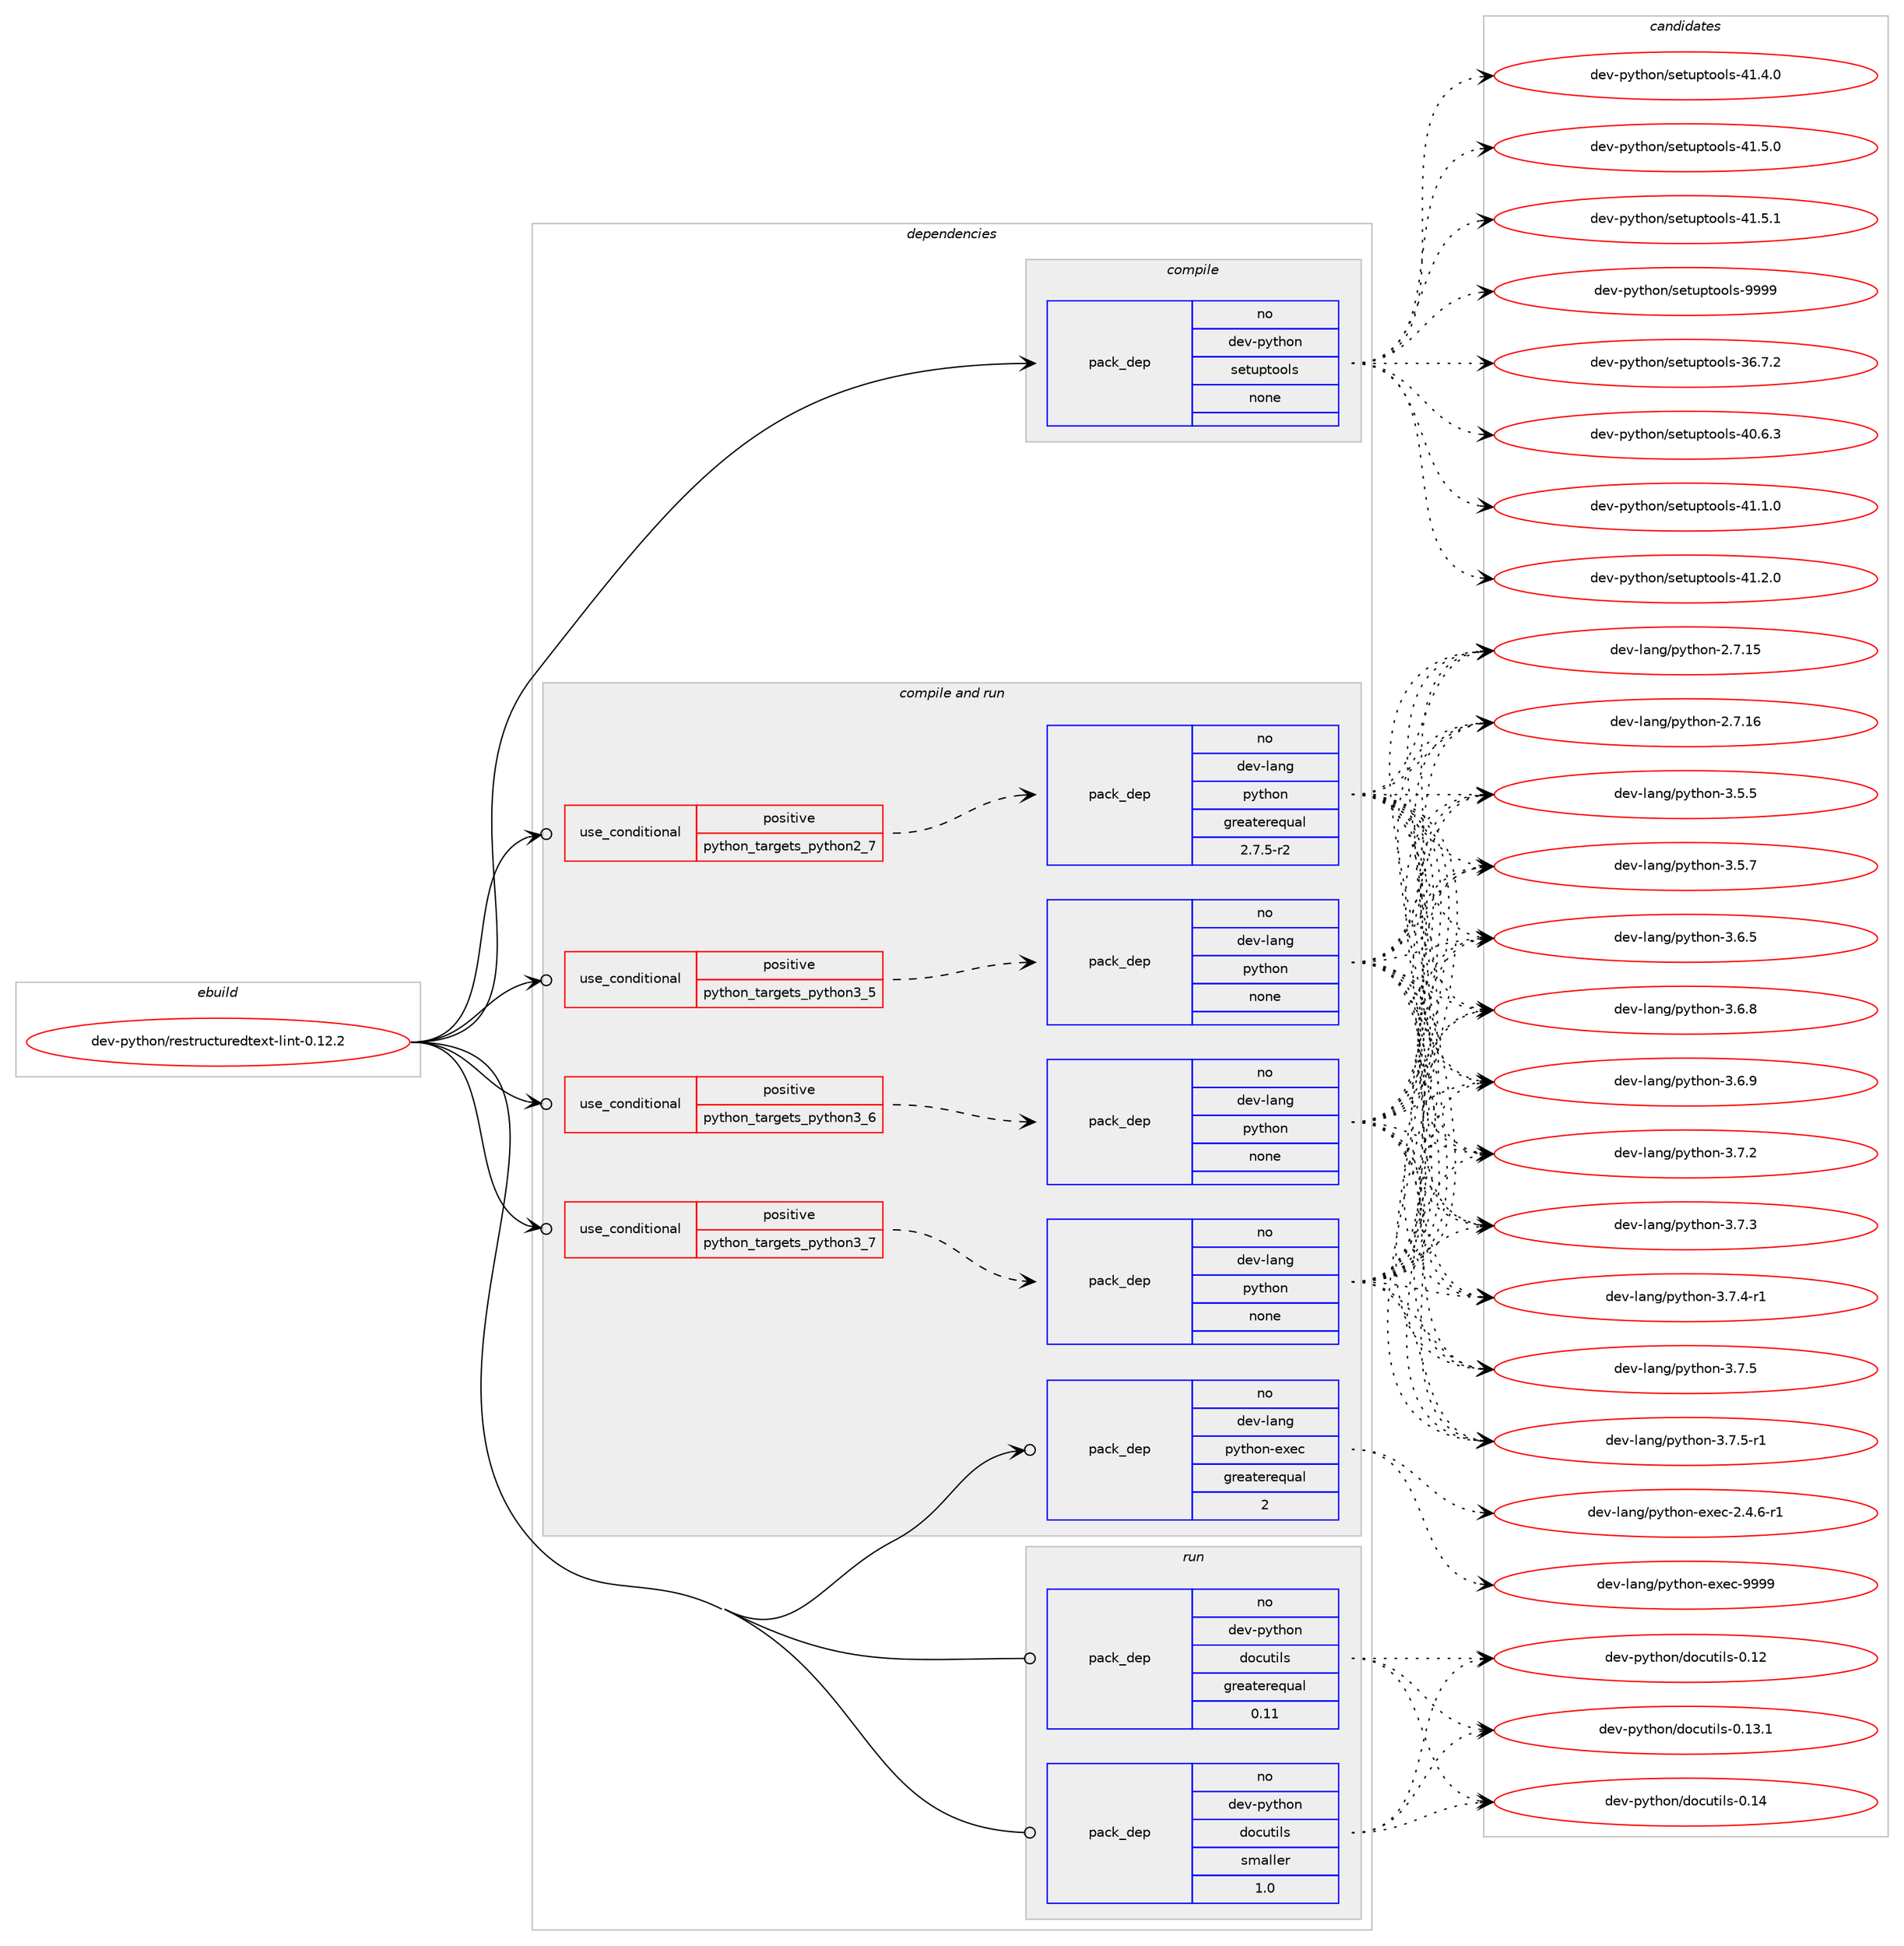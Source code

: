 digraph prolog {

# *************
# Graph options
# *************

newrank=true;
concentrate=true;
compound=true;
graph [rankdir=LR,fontname=Helvetica,fontsize=10,ranksep=1.5];#, ranksep=2.5, nodesep=0.2];
edge  [arrowhead=vee];
node  [fontname=Helvetica,fontsize=10];

# **********
# The ebuild
# **********

subgraph cluster_leftcol {
color=gray;
rank=same;
label=<<i>ebuild</i>>;
id [label="dev-python/restructuredtext-lint-0.12.2", color=red, width=4, href="../dev-python/restructuredtext-lint-0.12.2.svg"];
}

# ****************
# The dependencies
# ****************

subgraph cluster_midcol {
color=gray;
label=<<i>dependencies</i>>;
subgraph cluster_compile {
fillcolor="#eeeeee";
style=filled;
label=<<i>compile</i>>;
subgraph pack474769 {
dependency635328 [label=<<TABLE BORDER="0" CELLBORDER="1" CELLSPACING="0" CELLPADDING="4" WIDTH="220"><TR><TD ROWSPAN="6" CELLPADDING="30">pack_dep</TD></TR><TR><TD WIDTH="110">no</TD></TR><TR><TD>dev-python</TD></TR><TR><TD>setuptools</TD></TR><TR><TD>none</TD></TR><TR><TD></TD></TR></TABLE>>, shape=none, color=blue];
}
id:e -> dependency635328:w [weight=20,style="solid",arrowhead="vee"];
}
subgraph cluster_compileandrun {
fillcolor="#eeeeee";
style=filled;
label=<<i>compile and run</i>>;
subgraph cond148678 {
dependency635329 [label=<<TABLE BORDER="0" CELLBORDER="1" CELLSPACING="0" CELLPADDING="4"><TR><TD ROWSPAN="3" CELLPADDING="10">use_conditional</TD></TR><TR><TD>positive</TD></TR><TR><TD>python_targets_python2_7</TD></TR></TABLE>>, shape=none, color=red];
subgraph pack474770 {
dependency635330 [label=<<TABLE BORDER="0" CELLBORDER="1" CELLSPACING="0" CELLPADDING="4" WIDTH="220"><TR><TD ROWSPAN="6" CELLPADDING="30">pack_dep</TD></TR><TR><TD WIDTH="110">no</TD></TR><TR><TD>dev-lang</TD></TR><TR><TD>python</TD></TR><TR><TD>greaterequal</TD></TR><TR><TD>2.7.5-r2</TD></TR></TABLE>>, shape=none, color=blue];
}
dependency635329:e -> dependency635330:w [weight=20,style="dashed",arrowhead="vee"];
}
id:e -> dependency635329:w [weight=20,style="solid",arrowhead="odotvee"];
subgraph cond148679 {
dependency635331 [label=<<TABLE BORDER="0" CELLBORDER="1" CELLSPACING="0" CELLPADDING="4"><TR><TD ROWSPAN="3" CELLPADDING="10">use_conditional</TD></TR><TR><TD>positive</TD></TR><TR><TD>python_targets_python3_5</TD></TR></TABLE>>, shape=none, color=red];
subgraph pack474771 {
dependency635332 [label=<<TABLE BORDER="0" CELLBORDER="1" CELLSPACING="0" CELLPADDING="4" WIDTH="220"><TR><TD ROWSPAN="6" CELLPADDING="30">pack_dep</TD></TR><TR><TD WIDTH="110">no</TD></TR><TR><TD>dev-lang</TD></TR><TR><TD>python</TD></TR><TR><TD>none</TD></TR><TR><TD></TD></TR></TABLE>>, shape=none, color=blue];
}
dependency635331:e -> dependency635332:w [weight=20,style="dashed",arrowhead="vee"];
}
id:e -> dependency635331:w [weight=20,style="solid",arrowhead="odotvee"];
subgraph cond148680 {
dependency635333 [label=<<TABLE BORDER="0" CELLBORDER="1" CELLSPACING="0" CELLPADDING="4"><TR><TD ROWSPAN="3" CELLPADDING="10">use_conditional</TD></TR><TR><TD>positive</TD></TR><TR><TD>python_targets_python3_6</TD></TR></TABLE>>, shape=none, color=red];
subgraph pack474772 {
dependency635334 [label=<<TABLE BORDER="0" CELLBORDER="1" CELLSPACING="0" CELLPADDING="4" WIDTH="220"><TR><TD ROWSPAN="6" CELLPADDING="30">pack_dep</TD></TR><TR><TD WIDTH="110">no</TD></TR><TR><TD>dev-lang</TD></TR><TR><TD>python</TD></TR><TR><TD>none</TD></TR><TR><TD></TD></TR></TABLE>>, shape=none, color=blue];
}
dependency635333:e -> dependency635334:w [weight=20,style="dashed",arrowhead="vee"];
}
id:e -> dependency635333:w [weight=20,style="solid",arrowhead="odotvee"];
subgraph cond148681 {
dependency635335 [label=<<TABLE BORDER="0" CELLBORDER="1" CELLSPACING="0" CELLPADDING="4"><TR><TD ROWSPAN="3" CELLPADDING="10">use_conditional</TD></TR><TR><TD>positive</TD></TR><TR><TD>python_targets_python3_7</TD></TR></TABLE>>, shape=none, color=red];
subgraph pack474773 {
dependency635336 [label=<<TABLE BORDER="0" CELLBORDER="1" CELLSPACING="0" CELLPADDING="4" WIDTH="220"><TR><TD ROWSPAN="6" CELLPADDING="30">pack_dep</TD></TR><TR><TD WIDTH="110">no</TD></TR><TR><TD>dev-lang</TD></TR><TR><TD>python</TD></TR><TR><TD>none</TD></TR><TR><TD></TD></TR></TABLE>>, shape=none, color=blue];
}
dependency635335:e -> dependency635336:w [weight=20,style="dashed",arrowhead="vee"];
}
id:e -> dependency635335:w [weight=20,style="solid",arrowhead="odotvee"];
subgraph pack474774 {
dependency635337 [label=<<TABLE BORDER="0" CELLBORDER="1" CELLSPACING="0" CELLPADDING="4" WIDTH="220"><TR><TD ROWSPAN="6" CELLPADDING="30">pack_dep</TD></TR><TR><TD WIDTH="110">no</TD></TR><TR><TD>dev-lang</TD></TR><TR><TD>python-exec</TD></TR><TR><TD>greaterequal</TD></TR><TR><TD>2</TD></TR></TABLE>>, shape=none, color=blue];
}
id:e -> dependency635337:w [weight=20,style="solid",arrowhead="odotvee"];
}
subgraph cluster_run {
fillcolor="#eeeeee";
style=filled;
label=<<i>run</i>>;
subgraph pack474775 {
dependency635338 [label=<<TABLE BORDER="0" CELLBORDER="1" CELLSPACING="0" CELLPADDING="4" WIDTH="220"><TR><TD ROWSPAN="6" CELLPADDING="30">pack_dep</TD></TR><TR><TD WIDTH="110">no</TD></TR><TR><TD>dev-python</TD></TR><TR><TD>docutils</TD></TR><TR><TD>greaterequal</TD></TR><TR><TD>0.11</TD></TR></TABLE>>, shape=none, color=blue];
}
id:e -> dependency635338:w [weight=20,style="solid",arrowhead="odot"];
subgraph pack474776 {
dependency635339 [label=<<TABLE BORDER="0" CELLBORDER="1" CELLSPACING="0" CELLPADDING="4" WIDTH="220"><TR><TD ROWSPAN="6" CELLPADDING="30">pack_dep</TD></TR><TR><TD WIDTH="110">no</TD></TR><TR><TD>dev-python</TD></TR><TR><TD>docutils</TD></TR><TR><TD>smaller</TD></TR><TR><TD>1.0</TD></TR></TABLE>>, shape=none, color=blue];
}
id:e -> dependency635339:w [weight=20,style="solid",arrowhead="odot"];
}
}

# **************
# The candidates
# **************

subgraph cluster_choices {
rank=same;
color=gray;
label=<<i>candidates</i>>;

subgraph choice474769 {
color=black;
nodesep=1;
choice100101118451121211161041111104711510111611711211611111110811545515446554650 [label="dev-python/setuptools-36.7.2", color=red, width=4,href="../dev-python/setuptools-36.7.2.svg"];
choice100101118451121211161041111104711510111611711211611111110811545524846544651 [label="dev-python/setuptools-40.6.3", color=red, width=4,href="../dev-python/setuptools-40.6.3.svg"];
choice100101118451121211161041111104711510111611711211611111110811545524946494648 [label="dev-python/setuptools-41.1.0", color=red, width=4,href="../dev-python/setuptools-41.1.0.svg"];
choice100101118451121211161041111104711510111611711211611111110811545524946504648 [label="dev-python/setuptools-41.2.0", color=red, width=4,href="../dev-python/setuptools-41.2.0.svg"];
choice100101118451121211161041111104711510111611711211611111110811545524946524648 [label="dev-python/setuptools-41.4.0", color=red, width=4,href="../dev-python/setuptools-41.4.0.svg"];
choice100101118451121211161041111104711510111611711211611111110811545524946534648 [label="dev-python/setuptools-41.5.0", color=red, width=4,href="../dev-python/setuptools-41.5.0.svg"];
choice100101118451121211161041111104711510111611711211611111110811545524946534649 [label="dev-python/setuptools-41.5.1", color=red, width=4,href="../dev-python/setuptools-41.5.1.svg"];
choice10010111845112121116104111110471151011161171121161111111081154557575757 [label="dev-python/setuptools-9999", color=red, width=4,href="../dev-python/setuptools-9999.svg"];
dependency635328:e -> choice100101118451121211161041111104711510111611711211611111110811545515446554650:w [style=dotted,weight="100"];
dependency635328:e -> choice100101118451121211161041111104711510111611711211611111110811545524846544651:w [style=dotted,weight="100"];
dependency635328:e -> choice100101118451121211161041111104711510111611711211611111110811545524946494648:w [style=dotted,weight="100"];
dependency635328:e -> choice100101118451121211161041111104711510111611711211611111110811545524946504648:w [style=dotted,weight="100"];
dependency635328:e -> choice100101118451121211161041111104711510111611711211611111110811545524946524648:w [style=dotted,weight="100"];
dependency635328:e -> choice100101118451121211161041111104711510111611711211611111110811545524946534648:w [style=dotted,weight="100"];
dependency635328:e -> choice100101118451121211161041111104711510111611711211611111110811545524946534649:w [style=dotted,weight="100"];
dependency635328:e -> choice10010111845112121116104111110471151011161171121161111111081154557575757:w [style=dotted,weight="100"];
}
subgraph choice474770 {
color=black;
nodesep=1;
choice10010111845108971101034711212111610411111045504655464953 [label="dev-lang/python-2.7.15", color=red, width=4,href="../dev-lang/python-2.7.15.svg"];
choice10010111845108971101034711212111610411111045504655464954 [label="dev-lang/python-2.7.16", color=red, width=4,href="../dev-lang/python-2.7.16.svg"];
choice100101118451089711010347112121116104111110455146534653 [label="dev-lang/python-3.5.5", color=red, width=4,href="../dev-lang/python-3.5.5.svg"];
choice100101118451089711010347112121116104111110455146534655 [label="dev-lang/python-3.5.7", color=red, width=4,href="../dev-lang/python-3.5.7.svg"];
choice100101118451089711010347112121116104111110455146544653 [label="dev-lang/python-3.6.5", color=red, width=4,href="../dev-lang/python-3.6.5.svg"];
choice100101118451089711010347112121116104111110455146544656 [label="dev-lang/python-3.6.8", color=red, width=4,href="../dev-lang/python-3.6.8.svg"];
choice100101118451089711010347112121116104111110455146544657 [label="dev-lang/python-3.6.9", color=red, width=4,href="../dev-lang/python-3.6.9.svg"];
choice100101118451089711010347112121116104111110455146554650 [label="dev-lang/python-3.7.2", color=red, width=4,href="../dev-lang/python-3.7.2.svg"];
choice100101118451089711010347112121116104111110455146554651 [label="dev-lang/python-3.7.3", color=red, width=4,href="../dev-lang/python-3.7.3.svg"];
choice1001011184510897110103471121211161041111104551465546524511449 [label="dev-lang/python-3.7.4-r1", color=red, width=4,href="../dev-lang/python-3.7.4-r1.svg"];
choice100101118451089711010347112121116104111110455146554653 [label="dev-lang/python-3.7.5", color=red, width=4,href="../dev-lang/python-3.7.5.svg"];
choice1001011184510897110103471121211161041111104551465546534511449 [label="dev-lang/python-3.7.5-r1", color=red, width=4,href="../dev-lang/python-3.7.5-r1.svg"];
dependency635330:e -> choice10010111845108971101034711212111610411111045504655464953:w [style=dotted,weight="100"];
dependency635330:e -> choice10010111845108971101034711212111610411111045504655464954:w [style=dotted,weight="100"];
dependency635330:e -> choice100101118451089711010347112121116104111110455146534653:w [style=dotted,weight="100"];
dependency635330:e -> choice100101118451089711010347112121116104111110455146534655:w [style=dotted,weight="100"];
dependency635330:e -> choice100101118451089711010347112121116104111110455146544653:w [style=dotted,weight="100"];
dependency635330:e -> choice100101118451089711010347112121116104111110455146544656:w [style=dotted,weight="100"];
dependency635330:e -> choice100101118451089711010347112121116104111110455146544657:w [style=dotted,weight="100"];
dependency635330:e -> choice100101118451089711010347112121116104111110455146554650:w [style=dotted,weight="100"];
dependency635330:e -> choice100101118451089711010347112121116104111110455146554651:w [style=dotted,weight="100"];
dependency635330:e -> choice1001011184510897110103471121211161041111104551465546524511449:w [style=dotted,weight="100"];
dependency635330:e -> choice100101118451089711010347112121116104111110455146554653:w [style=dotted,weight="100"];
dependency635330:e -> choice1001011184510897110103471121211161041111104551465546534511449:w [style=dotted,weight="100"];
}
subgraph choice474771 {
color=black;
nodesep=1;
choice10010111845108971101034711212111610411111045504655464953 [label="dev-lang/python-2.7.15", color=red, width=4,href="../dev-lang/python-2.7.15.svg"];
choice10010111845108971101034711212111610411111045504655464954 [label="dev-lang/python-2.7.16", color=red, width=4,href="../dev-lang/python-2.7.16.svg"];
choice100101118451089711010347112121116104111110455146534653 [label="dev-lang/python-3.5.5", color=red, width=4,href="../dev-lang/python-3.5.5.svg"];
choice100101118451089711010347112121116104111110455146534655 [label="dev-lang/python-3.5.7", color=red, width=4,href="../dev-lang/python-3.5.7.svg"];
choice100101118451089711010347112121116104111110455146544653 [label="dev-lang/python-3.6.5", color=red, width=4,href="../dev-lang/python-3.6.5.svg"];
choice100101118451089711010347112121116104111110455146544656 [label="dev-lang/python-3.6.8", color=red, width=4,href="../dev-lang/python-3.6.8.svg"];
choice100101118451089711010347112121116104111110455146544657 [label="dev-lang/python-3.6.9", color=red, width=4,href="../dev-lang/python-3.6.9.svg"];
choice100101118451089711010347112121116104111110455146554650 [label="dev-lang/python-3.7.2", color=red, width=4,href="../dev-lang/python-3.7.2.svg"];
choice100101118451089711010347112121116104111110455146554651 [label="dev-lang/python-3.7.3", color=red, width=4,href="../dev-lang/python-3.7.3.svg"];
choice1001011184510897110103471121211161041111104551465546524511449 [label="dev-lang/python-3.7.4-r1", color=red, width=4,href="../dev-lang/python-3.7.4-r1.svg"];
choice100101118451089711010347112121116104111110455146554653 [label="dev-lang/python-3.7.5", color=red, width=4,href="../dev-lang/python-3.7.5.svg"];
choice1001011184510897110103471121211161041111104551465546534511449 [label="dev-lang/python-3.7.5-r1", color=red, width=4,href="../dev-lang/python-3.7.5-r1.svg"];
dependency635332:e -> choice10010111845108971101034711212111610411111045504655464953:w [style=dotted,weight="100"];
dependency635332:e -> choice10010111845108971101034711212111610411111045504655464954:w [style=dotted,weight="100"];
dependency635332:e -> choice100101118451089711010347112121116104111110455146534653:w [style=dotted,weight="100"];
dependency635332:e -> choice100101118451089711010347112121116104111110455146534655:w [style=dotted,weight="100"];
dependency635332:e -> choice100101118451089711010347112121116104111110455146544653:w [style=dotted,weight="100"];
dependency635332:e -> choice100101118451089711010347112121116104111110455146544656:w [style=dotted,weight="100"];
dependency635332:e -> choice100101118451089711010347112121116104111110455146544657:w [style=dotted,weight="100"];
dependency635332:e -> choice100101118451089711010347112121116104111110455146554650:w [style=dotted,weight="100"];
dependency635332:e -> choice100101118451089711010347112121116104111110455146554651:w [style=dotted,weight="100"];
dependency635332:e -> choice1001011184510897110103471121211161041111104551465546524511449:w [style=dotted,weight="100"];
dependency635332:e -> choice100101118451089711010347112121116104111110455146554653:w [style=dotted,weight="100"];
dependency635332:e -> choice1001011184510897110103471121211161041111104551465546534511449:w [style=dotted,weight="100"];
}
subgraph choice474772 {
color=black;
nodesep=1;
choice10010111845108971101034711212111610411111045504655464953 [label="dev-lang/python-2.7.15", color=red, width=4,href="../dev-lang/python-2.7.15.svg"];
choice10010111845108971101034711212111610411111045504655464954 [label="dev-lang/python-2.7.16", color=red, width=4,href="../dev-lang/python-2.7.16.svg"];
choice100101118451089711010347112121116104111110455146534653 [label="dev-lang/python-3.5.5", color=red, width=4,href="../dev-lang/python-3.5.5.svg"];
choice100101118451089711010347112121116104111110455146534655 [label="dev-lang/python-3.5.7", color=red, width=4,href="../dev-lang/python-3.5.7.svg"];
choice100101118451089711010347112121116104111110455146544653 [label="dev-lang/python-3.6.5", color=red, width=4,href="../dev-lang/python-3.6.5.svg"];
choice100101118451089711010347112121116104111110455146544656 [label="dev-lang/python-3.6.8", color=red, width=4,href="../dev-lang/python-3.6.8.svg"];
choice100101118451089711010347112121116104111110455146544657 [label="dev-lang/python-3.6.9", color=red, width=4,href="../dev-lang/python-3.6.9.svg"];
choice100101118451089711010347112121116104111110455146554650 [label="dev-lang/python-3.7.2", color=red, width=4,href="../dev-lang/python-3.7.2.svg"];
choice100101118451089711010347112121116104111110455146554651 [label="dev-lang/python-3.7.3", color=red, width=4,href="../dev-lang/python-3.7.3.svg"];
choice1001011184510897110103471121211161041111104551465546524511449 [label="dev-lang/python-3.7.4-r1", color=red, width=4,href="../dev-lang/python-3.7.4-r1.svg"];
choice100101118451089711010347112121116104111110455146554653 [label="dev-lang/python-3.7.5", color=red, width=4,href="../dev-lang/python-3.7.5.svg"];
choice1001011184510897110103471121211161041111104551465546534511449 [label="dev-lang/python-3.7.5-r1", color=red, width=4,href="../dev-lang/python-3.7.5-r1.svg"];
dependency635334:e -> choice10010111845108971101034711212111610411111045504655464953:w [style=dotted,weight="100"];
dependency635334:e -> choice10010111845108971101034711212111610411111045504655464954:w [style=dotted,weight="100"];
dependency635334:e -> choice100101118451089711010347112121116104111110455146534653:w [style=dotted,weight="100"];
dependency635334:e -> choice100101118451089711010347112121116104111110455146534655:w [style=dotted,weight="100"];
dependency635334:e -> choice100101118451089711010347112121116104111110455146544653:w [style=dotted,weight="100"];
dependency635334:e -> choice100101118451089711010347112121116104111110455146544656:w [style=dotted,weight="100"];
dependency635334:e -> choice100101118451089711010347112121116104111110455146544657:w [style=dotted,weight="100"];
dependency635334:e -> choice100101118451089711010347112121116104111110455146554650:w [style=dotted,weight="100"];
dependency635334:e -> choice100101118451089711010347112121116104111110455146554651:w [style=dotted,weight="100"];
dependency635334:e -> choice1001011184510897110103471121211161041111104551465546524511449:w [style=dotted,weight="100"];
dependency635334:e -> choice100101118451089711010347112121116104111110455146554653:w [style=dotted,weight="100"];
dependency635334:e -> choice1001011184510897110103471121211161041111104551465546534511449:w [style=dotted,weight="100"];
}
subgraph choice474773 {
color=black;
nodesep=1;
choice10010111845108971101034711212111610411111045504655464953 [label="dev-lang/python-2.7.15", color=red, width=4,href="../dev-lang/python-2.7.15.svg"];
choice10010111845108971101034711212111610411111045504655464954 [label="dev-lang/python-2.7.16", color=red, width=4,href="../dev-lang/python-2.7.16.svg"];
choice100101118451089711010347112121116104111110455146534653 [label="dev-lang/python-3.5.5", color=red, width=4,href="../dev-lang/python-3.5.5.svg"];
choice100101118451089711010347112121116104111110455146534655 [label="dev-lang/python-3.5.7", color=red, width=4,href="../dev-lang/python-3.5.7.svg"];
choice100101118451089711010347112121116104111110455146544653 [label="dev-lang/python-3.6.5", color=red, width=4,href="../dev-lang/python-3.6.5.svg"];
choice100101118451089711010347112121116104111110455146544656 [label="dev-lang/python-3.6.8", color=red, width=4,href="../dev-lang/python-3.6.8.svg"];
choice100101118451089711010347112121116104111110455146544657 [label="dev-lang/python-3.6.9", color=red, width=4,href="../dev-lang/python-3.6.9.svg"];
choice100101118451089711010347112121116104111110455146554650 [label="dev-lang/python-3.7.2", color=red, width=4,href="../dev-lang/python-3.7.2.svg"];
choice100101118451089711010347112121116104111110455146554651 [label="dev-lang/python-3.7.3", color=red, width=4,href="../dev-lang/python-3.7.3.svg"];
choice1001011184510897110103471121211161041111104551465546524511449 [label="dev-lang/python-3.7.4-r1", color=red, width=4,href="../dev-lang/python-3.7.4-r1.svg"];
choice100101118451089711010347112121116104111110455146554653 [label="dev-lang/python-3.7.5", color=red, width=4,href="../dev-lang/python-3.7.5.svg"];
choice1001011184510897110103471121211161041111104551465546534511449 [label="dev-lang/python-3.7.5-r1", color=red, width=4,href="../dev-lang/python-3.7.5-r1.svg"];
dependency635336:e -> choice10010111845108971101034711212111610411111045504655464953:w [style=dotted,weight="100"];
dependency635336:e -> choice10010111845108971101034711212111610411111045504655464954:w [style=dotted,weight="100"];
dependency635336:e -> choice100101118451089711010347112121116104111110455146534653:w [style=dotted,weight="100"];
dependency635336:e -> choice100101118451089711010347112121116104111110455146534655:w [style=dotted,weight="100"];
dependency635336:e -> choice100101118451089711010347112121116104111110455146544653:w [style=dotted,weight="100"];
dependency635336:e -> choice100101118451089711010347112121116104111110455146544656:w [style=dotted,weight="100"];
dependency635336:e -> choice100101118451089711010347112121116104111110455146544657:w [style=dotted,weight="100"];
dependency635336:e -> choice100101118451089711010347112121116104111110455146554650:w [style=dotted,weight="100"];
dependency635336:e -> choice100101118451089711010347112121116104111110455146554651:w [style=dotted,weight="100"];
dependency635336:e -> choice1001011184510897110103471121211161041111104551465546524511449:w [style=dotted,weight="100"];
dependency635336:e -> choice100101118451089711010347112121116104111110455146554653:w [style=dotted,weight="100"];
dependency635336:e -> choice1001011184510897110103471121211161041111104551465546534511449:w [style=dotted,weight="100"];
}
subgraph choice474774 {
color=black;
nodesep=1;
choice10010111845108971101034711212111610411111045101120101994550465246544511449 [label="dev-lang/python-exec-2.4.6-r1", color=red, width=4,href="../dev-lang/python-exec-2.4.6-r1.svg"];
choice10010111845108971101034711212111610411111045101120101994557575757 [label="dev-lang/python-exec-9999", color=red, width=4,href="../dev-lang/python-exec-9999.svg"];
dependency635337:e -> choice10010111845108971101034711212111610411111045101120101994550465246544511449:w [style=dotted,weight="100"];
dependency635337:e -> choice10010111845108971101034711212111610411111045101120101994557575757:w [style=dotted,weight="100"];
}
subgraph choice474775 {
color=black;
nodesep=1;
choice1001011184511212111610411111047100111991171161051081154548464950 [label="dev-python/docutils-0.12", color=red, width=4,href="../dev-python/docutils-0.12.svg"];
choice10010111845112121116104111110471001119911711610510811545484649514649 [label="dev-python/docutils-0.13.1", color=red, width=4,href="../dev-python/docutils-0.13.1.svg"];
choice1001011184511212111610411111047100111991171161051081154548464952 [label="dev-python/docutils-0.14", color=red, width=4,href="../dev-python/docutils-0.14.svg"];
dependency635338:e -> choice1001011184511212111610411111047100111991171161051081154548464950:w [style=dotted,weight="100"];
dependency635338:e -> choice10010111845112121116104111110471001119911711610510811545484649514649:w [style=dotted,weight="100"];
dependency635338:e -> choice1001011184511212111610411111047100111991171161051081154548464952:w [style=dotted,weight="100"];
}
subgraph choice474776 {
color=black;
nodesep=1;
choice1001011184511212111610411111047100111991171161051081154548464950 [label="dev-python/docutils-0.12", color=red, width=4,href="../dev-python/docutils-0.12.svg"];
choice10010111845112121116104111110471001119911711610510811545484649514649 [label="dev-python/docutils-0.13.1", color=red, width=4,href="../dev-python/docutils-0.13.1.svg"];
choice1001011184511212111610411111047100111991171161051081154548464952 [label="dev-python/docutils-0.14", color=red, width=4,href="../dev-python/docutils-0.14.svg"];
dependency635339:e -> choice1001011184511212111610411111047100111991171161051081154548464950:w [style=dotted,weight="100"];
dependency635339:e -> choice10010111845112121116104111110471001119911711610510811545484649514649:w [style=dotted,weight="100"];
dependency635339:e -> choice1001011184511212111610411111047100111991171161051081154548464952:w [style=dotted,weight="100"];
}
}

}
